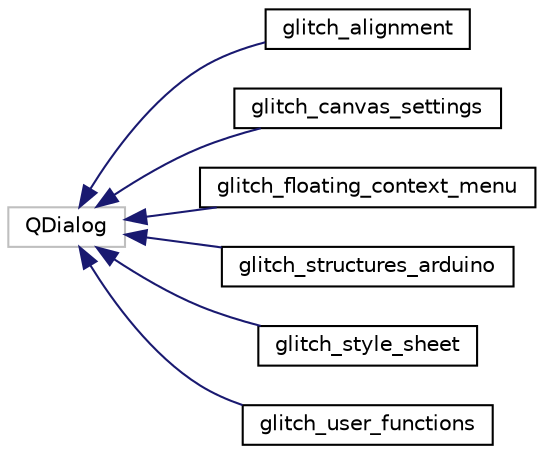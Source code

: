 digraph "Graphical Class Hierarchy"
{
  edge [fontname="Helvetica",fontsize="10",labelfontname="Helvetica",labelfontsize="10"];
  node [fontname="Helvetica",fontsize="10",shape=record];
  rankdir="LR";
  Node30 [label="QDialog",height=0.2,width=0.4,color="grey75", fillcolor="white", style="filled"];
  Node30 -> Node0 [dir="back",color="midnightblue",fontsize="10",style="solid",fontname="Helvetica"];
  Node0 [label="glitch_alignment",height=0.2,width=0.4,color="black", fillcolor="white", style="filled",URL="$classglitch__alignment.html"];
  Node30 -> Node32 [dir="back",color="midnightblue",fontsize="10",style="solid",fontname="Helvetica"];
  Node32 [label="glitch_canvas_settings",height=0.2,width=0.4,color="black", fillcolor="white", style="filled",URL="$classglitch__canvas__settings.html"];
  Node30 -> Node33 [dir="back",color="midnightblue",fontsize="10",style="solid",fontname="Helvetica"];
  Node33 [label="glitch_floating_context_menu",height=0.2,width=0.4,color="black", fillcolor="white", style="filled",URL="$classglitch__floating__context__menu.html"];
  Node30 -> Node34 [dir="back",color="midnightblue",fontsize="10",style="solid",fontname="Helvetica"];
  Node34 [label="glitch_structures_arduino",height=0.2,width=0.4,color="black", fillcolor="white", style="filled",URL="$classglitch__structures__arduino.html"];
  Node30 -> Node35 [dir="back",color="midnightblue",fontsize="10",style="solid",fontname="Helvetica"];
  Node35 [label="glitch_style_sheet",height=0.2,width=0.4,color="black", fillcolor="white", style="filled",URL="$classglitch__style__sheet.html"];
  Node30 -> Node36 [dir="back",color="midnightblue",fontsize="10",style="solid",fontname="Helvetica"];
  Node36 [label="glitch_user_functions",height=0.2,width=0.4,color="black", fillcolor="white", style="filled",URL="$classglitch__user__functions.html"];
}
